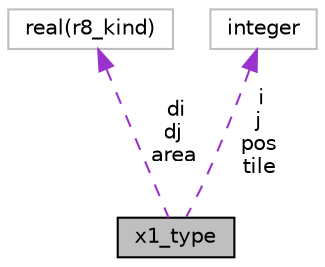 digraph "x1_type"
{
 // INTERACTIVE_SVG=YES
 // LATEX_PDF_SIZE
  edge [fontname="Helvetica",fontsize="10",labelfontname="Helvetica",labelfontsize="10"];
  node [fontname="Helvetica",fontsize="10",shape=record];
  Node1 [label="x1_type",height=0.2,width=0.4,color="black", fillcolor="grey75", style="filled", fontcolor="black",tooltip="Private type for exchange grid data."];
  Node2 -> Node1 [dir="back",color="darkorchid3",fontsize="10",style="dashed",label=" di\ndj\narea" ,fontname="Helvetica"];
  Node2 [label="real(r8_kind)",height=0.2,width=0.4,color="grey75", fillcolor="white", style="filled",tooltip=" "];
  Node3 -> Node1 [dir="back",color="darkorchid3",fontsize="10",style="dashed",label=" i\nj\npos\ntile" ,fontname="Helvetica"];
  Node3 [label="integer",height=0.2,width=0.4,color="grey75", fillcolor="white", style="filled",tooltip=" "];
}
